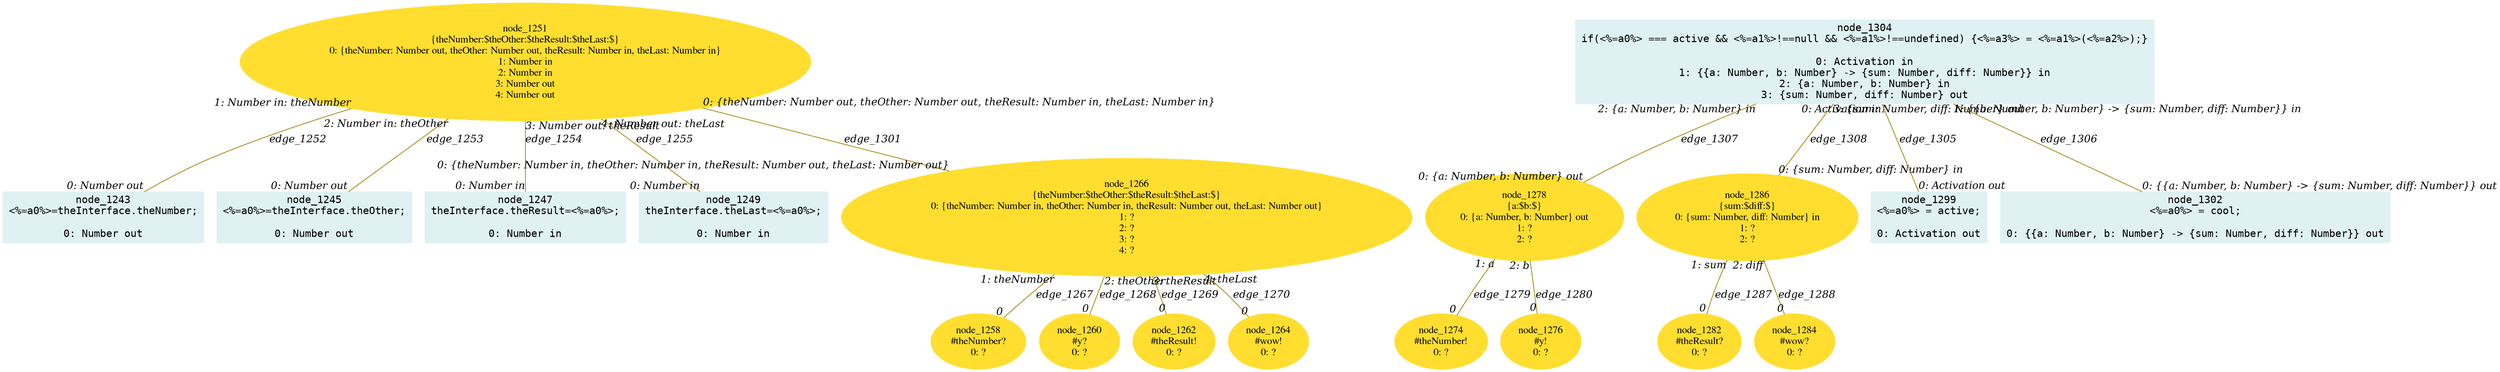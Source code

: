 digraph g{node_1243 [shape="box", style="filled", color="#dff1f2", fontname="Courier", label="node_1243
<%=a0%>=theInterface.theNumber;

0: Number out" ]
node_1245 [shape="box", style="filled", color="#dff1f2", fontname="Courier", label="node_1245
<%=a0%>=theInterface.theOther;

0: Number out" ]
node_1247 [shape="box", style="filled", color="#dff1f2", fontname="Courier", label="node_1247
theInterface.theResult=<%=a0%>;

0: Number in" ]
node_1249 [shape="box", style="filled", color="#dff1f2", fontname="Courier", label="node_1249
theInterface.theLast=<%=a0%>;

0: Number in" ]
node_1251 [shape="ellipse", style="filled", color="#ffde2f", fontname="Times", label="node_1251
{theNumber:$theOther:$theResult:$theLast:$}
0: {theNumber: Number out, theOther: Number out, theResult: Number in, theLast: Number in}
1: Number in
2: Number in
3: Number out
4: Number out" ]
node_1258 [shape="ellipse", style="filled", color="#ffde2f", fontname="Times", label="node_1258
#theNumber?
0: ?" ]
node_1260 [shape="ellipse", style="filled", color="#ffde2f", fontname="Times", label="node_1260
#y?
0: ?" ]
node_1262 [shape="ellipse", style="filled", color="#ffde2f", fontname="Times", label="node_1262
#theResult!
0: ?" ]
node_1264 [shape="ellipse", style="filled", color="#ffde2f", fontname="Times", label="node_1264
#wow!
0: ?" ]
node_1266 [shape="ellipse", style="filled", color="#ffde2f", fontname="Times", label="node_1266
{theNumber:$theOther:$theResult:$theLast:$}
0: {theNumber: Number in, theOther: Number in, theResult: Number out, theLast: Number out}
1: ?
2: ?
3: ?
4: ?" ]
node_1274 [shape="ellipse", style="filled", color="#ffde2f", fontname="Times", label="node_1274
#theNumber!
0: ?" ]
node_1276 [shape="ellipse", style="filled", color="#ffde2f", fontname="Times", label="node_1276
#y!
0: ?" ]
node_1278 [shape="ellipse", style="filled", color="#ffde2f", fontname="Times", label="node_1278
{a:$b:$}
0: {a: Number, b: Number} out
1: ?
2: ?" ]
node_1282 [shape="ellipse", style="filled", color="#ffde2f", fontname="Times", label="node_1282
#theResult?
0: ?" ]
node_1284 [shape="ellipse", style="filled", color="#ffde2f", fontname="Times", label="node_1284
#wow?
0: ?" ]
node_1286 [shape="ellipse", style="filled", color="#ffde2f", fontname="Times", label="node_1286
{sum:$diff:$}
0: {sum: Number, diff: Number} in
1: ?
2: ?" ]
node_1299 [shape="box", style="filled", color="#dff1f2", fontname="Courier", label="node_1299
<%=a0%> = active;

0: Activation out" ]
node_1302 [shape="box", style="filled", color="#dff1f2", fontname="Courier", label="node_1302
<%=a0%> = cool;

0: {{a: Number, b: Number} -> {sum: Number, diff: Number}} out" ]
node_1304 [shape="box", style="filled", color="#dff1f2", fontname="Courier", label="node_1304
if(<%=a0%> === active && <%=a1%>!==null && <%=a1%>!==undefined) {<%=a3%> = <%=a1%>(<%=a2%>);}

0: Activation in
1: {{a: Number, b: Number} -> {sum: Number, diff: Number}} in
2: {a: Number, b: Number} in
3: {sum: Number, diff: Number} out" ]
node_1251 -> node_1243 [dir=none, arrowHead=none, fontname="Times-Italic", arrowsize=1, color="#9d8400", label="edge_1252",  headlabel="0: Number out", taillabel="1: Number in: theNumber" ]
node_1251 -> node_1245 [dir=none, arrowHead=none, fontname="Times-Italic", arrowsize=1, color="#9d8400", label="edge_1253",  headlabel="0: Number out", taillabel="2: Number in: theOther" ]
node_1251 -> node_1247 [dir=none, arrowHead=none, fontname="Times-Italic", arrowsize=1, color="#9d8400", label="edge_1254",  headlabel="0: Number in", taillabel="3: Number out: theResult" ]
node_1251 -> node_1249 [dir=none, arrowHead=none, fontname="Times-Italic", arrowsize=1, color="#9d8400", label="edge_1255",  headlabel="0: Number in", taillabel="4: Number out: theLast" ]
node_1266 -> node_1258 [dir=none, arrowHead=none, fontname="Times-Italic", arrowsize=1, color="#9d8400", label="edge_1267",  headlabel="0", taillabel="1: theNumber" ]
node_1266 -> node_1260 [dir=none, arrowHead=none, fontname="Times-Italic", arrowsize=1, color="#9d8400", label="edge_1268",  headlabel="0", taillabel="2: theOther" ]
node_1266 -> node_1262 [dir=none, arrowHead=none, fontname="Times-Italic", arrowsize=1, color="#9d8400", label="edge_1269",  headlabel="0", taillabel="3: theResult" ]
node_1266 -> node_1264 [dir=none, arrowHead=none, fontname="Times-Italic", arrowsize=1, color="#9d8400", label="edge_1270",  headlabel="0", taillabel="4: theLast" ]
node_1278 -> node_1274 [dir=none, arrowHead=none, fontname="Times-Italic", arrowsize=1, color="#9d8400", label="edge_1279",  headlabel="0", taillabel="1: a" ]
node_1278 -> node_1276 [dir=none, arrowHead=none, fontname="Times-Italic", arrowsize=1, color="#9d8400", label="edge_1280",  headlabel="0", taillabel="2: b" ]
node_1286 -> node_1282 [dir=none, arrowHead=none, fontname="Times-Italic", arrowsize=1, color="#9d8400", label="edge_1287",  headlabel="0", taillabel="1: sum" ]
node_1286 -> node_1284 [dir=none, arrowHead=none, fontname="Times-Italic", arrowsize=1, color="#9d8400", label="edge_1288",  headlabel="0", taillabel="2: diff" ]
node_1251 -> node_1266 [dir=none, arrowHead=none, fontname="Times-Italic", arrowsize=1, color="#9d8400", label="edge_1301",  headlabel="0: {theNumber: Number in, theOther: Number in, theResult: Number out, theLast: Number out}", taillabel="0: {theNumber: Number out, theOther: Number out, theResult: Number in, theLast: Number in}" ]
node_1304 -> node_1299 [dir=none, arrowHead=none, fontname="Times-Italic", arrowsize=1, color="#9d8400", label="edge_1305",  headlabel="0: Activation out", taillabel="0: Activation in" ]
node_1304 -> node_1302 [dir=none, arrowHead=none, fontname="Times-Italic", arrowsize=1, color="#9d8400", label="edge_1306",  headlabel="0: {{a: Number, b: Number} -> {sum: Number, diff: Number}} out", taillabel="1: {{a: Number, b: Number} -> {sum: Number, diff: Number}} in" ]
node_1304 -> node_1278 [dir=none, arrowHead=none, fontname="Times-Italic", arrowsize=1, color="#9d8400", label="edge_1307",  headlabel="0: {a: Number, b: Number} out", taillabel="2: {a: Number, b: Number} in" ]
node_1304 -> node_1286 [dir=none, arrowHead=none, fontname="Times-Italic", arrowsize=1, color="#9d8400", label="edge_1308",  headlabel="0: {sum: Number, diff: Number} in", taillabel="3: {sum: Number, diff: Number} out" ]
}